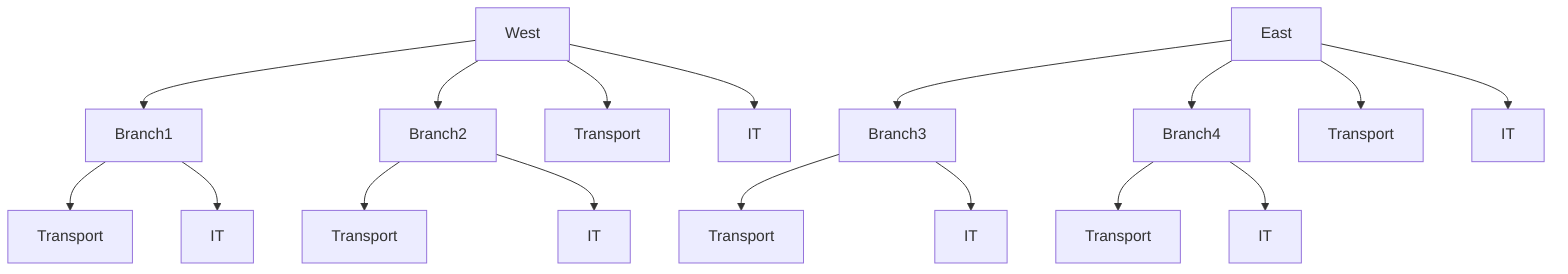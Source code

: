 graph TD
    W/Transport[Transport]
    W/IT[IT]
    E/Transport[Transport]
    E/IT[IT]
    1/Transport[Transport]
    1/IT[IT]
    2/Transport[Transport]
    2/IT[IT]
    3/Transport[Transport]
    3/IT[IT]
    4/Transport[Transport]
    4/IT[IT]
    West --> Branch1
    West --> Branch2
    West --> W/Transport
    West --> W/IT
    East --> Branch3
    East --> Branch4
    East --> E/Transport
    East --> E/IT
    Branch1 --> 1/Transport
    Branch1 --> 1/IT
    Branch2 --> 2/Transport
    Branch2 --> 2/IT
    Branch3 --> 3/Transport
    Branch3 --> 3/IT
    Branch4 --> 4/Transport
    Branch4 --> 4/IT